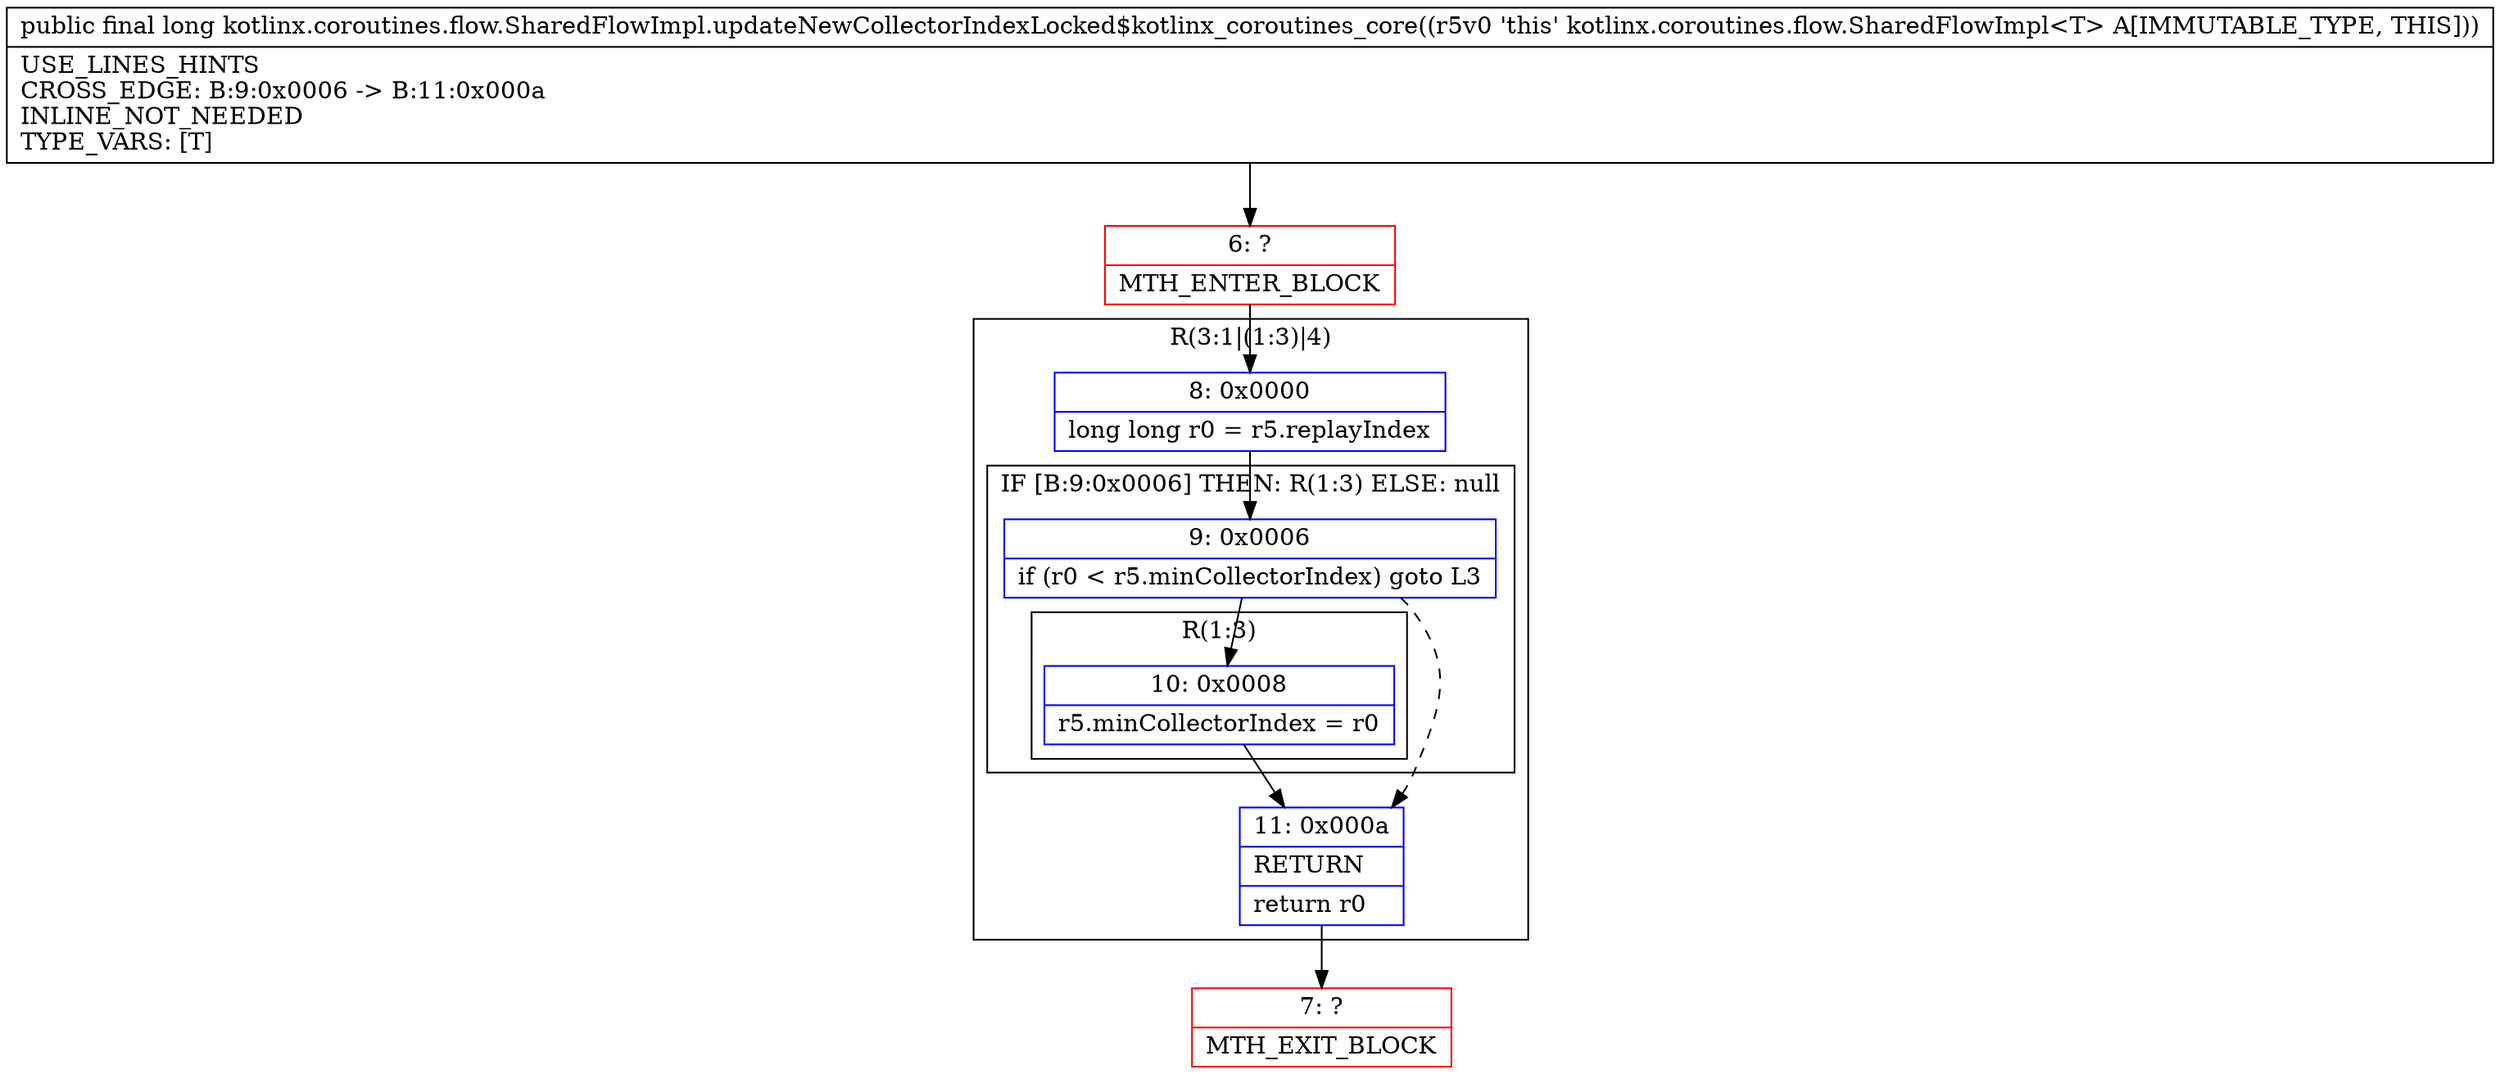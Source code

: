 digraph "CFG forkotlinx.coroutines.flow.SharedFlowImpl.updateNewCollectorIndexLocked$kotlinx_coroutines_core()J" {
subgraph cluster_Region_1026821332 {
label = "R(3:1|(1:3)|4)";
node [shape=record,color=blue];
Node_8 [shape=record,label="{8\:\ 0x0000|long long r0 = r5.replayIndex\l}"];
subgraph cluster_IfRegion_125773868 {
label = "IF [B:9:0x0006] THEN: R(1:3) ELSE: null";
node [shape=record,color=blue];
Node_9 [shape=record,label="{9\:\ 0x0006|if (r0 \< r5.minCollectorIndex) goto L3\l}"];
subgraph cluster_Region_2076711713 {
label = "R(1:3)";
node [shape=record,color=blue];
Node_10 [shape=record,label="{10\:\ 0x0008|r5.minCollectorIndex = r0\l}"];
}
}
Node_11 [shape=record,label="{11\:\ 0x000a|RETURN\l|return r0\l}"];
}
Node_6 [shape=record,color=red,label="{6\:\ ?|MTH_ENTER_BLOCK\l}"];
Node_7 [shape=record,color=red,label="{7\:\ ?|MTH_EXIT_BLOCK\l}"];
MethodNode[shape=record,label="{public final long kotlinx.coroutines.flow.SharedFlowImpl.updateNewCollectorIndexLocked$kotlinx_coroutines_core((r5v0 'this' kotlinx.coroutines.flow.SharedFlowImpl\<T\> A[IMMUTABLE_TYPE, THIS]))  | USE_LINES_HINTS\lCROSS_EDGE: B:9:0x0006 \-\> B:11:0x000a\lINLINE_NOT_NEEDED\lTYPE_VARS: [T]\l}"];
MethodNode -> Node_6;Node_8 -> Node_9;
Node_9 -> Node_10;
Node_9 -> Node_11[style=dashed];
Node_10 -> Node_11;
Node_11 -> Node_7;
Node_6 -> Node_8;
}

